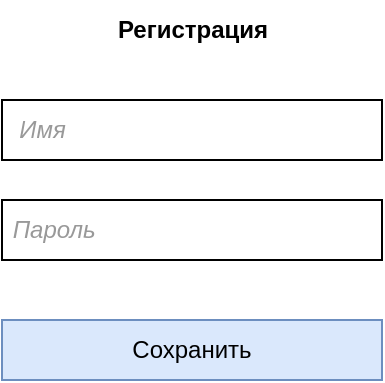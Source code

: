 <mxfile version="21.3.8" type="device">
  <diagram id="1c_dBoiHx9k35L1KwPgy" name="Page-1">
    <mxGraphModel dx="-405" dy="223" grid="0" gridSize="10" guides="1" tooltips="1" connect="1" arrows="1" fold="1" page="1" pageScale="1" pageWidth="827" pageHeight="1169" math="0" shadow="0">
      <root>
        <mxCell id="0" />
        <mxCell id="1" parent="0" />
        <mxCell id="y6pI81CHrDOY4QqyDqS8-1" value="&lt;i&gt;&lt;font color=&quot;#999999&quot;&gt;&amp;nbsp; Имя&lt;/font&gt;&lt;/i&gt;" style="rounded=0;whiteSpace=wrap;html=1;align=left;" parent="1" vertex="1">
          <mxGeometry x="1060" y="380" width="190" height="30" as="geometry" />
        </mxCell>
        <mxCell id="y6pI81CHrDOY4QqyDqS8-2" value="&lt;i&gt;&lt;font color=&quot;#999999&quot;&gt;&amp;nbsp;Пароль&lt;/font&gt;&lt;/i&gt;" style="rounded=0;whiteSpace=wrap;html=1;align=left;" parent="1" vertex="1">
          <mxGeometry x="1060" y="430" width="190" height="30" as="geometry" />
        </mxCell>
        <mxCell id="y6pI81CHrDOY4QqyDqS8-3" value="Сохранить" style="rounded=0;whiteSpace=wrap;html=1;align=center;fillColor=#dae8fc;strokeColor=#6c8ebf;" parent="1" vertex="1">
          <mxGeometry x="1060" y="490" width="190" height="30" as="geometry" />
        </mxCell>
        <mxCell id="y6pI81CHrDOY4QqyDqS8-4" value="&lt;b&gt;Регистрация&lt;/b&gt;" style="text;html=1;align=center;verticalAlign=middle;resizable=0;points=[];autosize=1;strokeColor=none;fillColor=none;" parent="1" vertex="1">
          <mxGeometry x="1105" y="330" width="100" height="30" as="geometry" />
        </mxCell>
      </root>
    </mxGraphModel>
  </diagram>
</mxfile>

